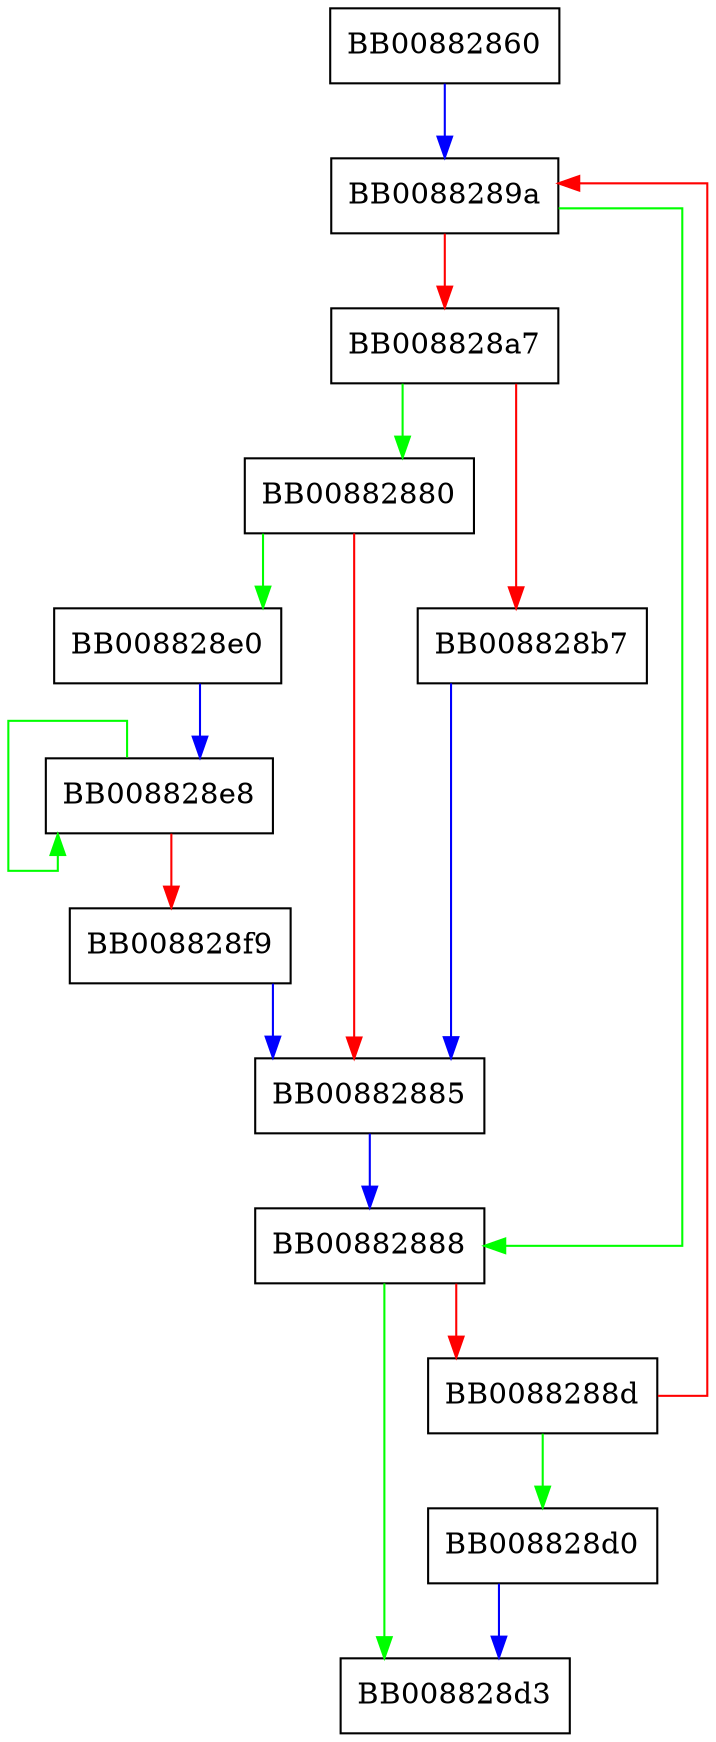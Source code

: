 digraph _IO_default_xsgetn {
  node [shape="box"];
  graph [splines=ortho];
  BB00882860 -> BB0088289a [color="blue"];
  BB00882880 -> BB008828e0 [color="green"];
  BB00882880 -> BB00882885 [color="red"];
  BB00882885 -> BB00882888 [color="blue"];
  BB00882888 -> BB008828d3 [color="green"];
  BB00882888 -> BB0088288d [color="red"];
  BB0088288d -> BB008828d0 [color="green"];
  BB0088288d -> BB0088289a [color="red"];
  BB0088289a -> BB00882888 [color="green"];
  BB0088289a -> BB008828a7 [color="red"];
  BB008828a7 -> BB00882880 [color="green"];
  BB008828a7 -> BB008828b7 [color="red"];
  BB008828b7 -> BB00882885 [color="blue"];
  BB008828d0 -> BB008828d3 [color="blue"];
  BB008828e0 -> BB008828e8 [color="blue"];
  BB008828e8 -> BB008828e8 [color="green"];
  BB008828e8 -> BB008828f9 [color="red"];
  BB008828f9 -> BB00882885 [color="blue"];
}